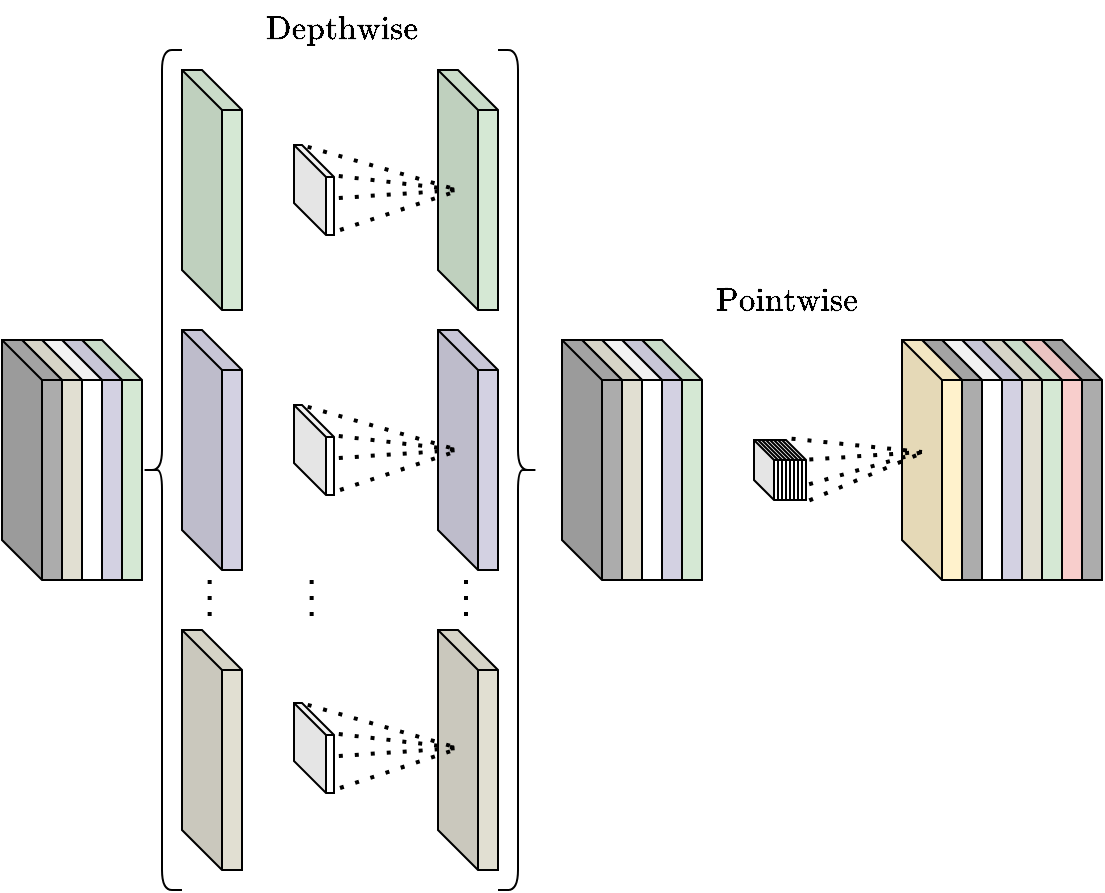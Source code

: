 <mxfile version="26.1.1">
  <diagram name="Page-1" id="ESAI7z-HyepYXW7znmA7">
    <mxGraphModel dx="1257" dy="686" grid="1" gridSize="10" guides="1" tooltips="1" connect="1" arrows="1" fold="1" page="1" pageScale="1" pageWidth="595" pageHeight="842" math="1" shadow="0">
      <root>
        <mxCell id="0" />
        <mxCell id="1" parent="0" />
        <mxCell id="pq8o-XT3RomVm82ZCN2M-4" value="" style="shape=cube;whiteSpace=wrap;html=1;boundedLbl=1;backgroundOutline=1;darkOpacity=0.05;darkOpacity2=0.1;size=20;rotation=0;fillColor=#D5E8D4;" vertex="1" parent="1">
          <mxGeometry x="50" y="180" width="30" height="120" as="geometry" />
        </mxCell>
        <mxCell id="pq8o-XT3RomVm82ZCN2M-5" value="" style="shape=cube;whiteSpace=wrap;html=1;boundedLbl=1;backgroundOutline=1;darkOpacity=0.05;darkOpacity2=0.1;size=20;rotation=0;strokeColor=#000000;fillColor=#D3D1E2;" vertex="1" parent="1">
          <mxGeometry x="40" y="180" width="30" height="120" as="geometry" />
        </mxCell>
        <mxCell id="pq8o-XT3RomVm82ZCN2M-6" value="" style="shape=cube;whiteSpace=wrap;html=1;boundedLbl=1;backgroundOutline=1;darkOpacity=0.05;darkOpacity2=0.1;size=20;rotation=0;" vertex="1" parent="1">
          <mxGeometry x="30" y="180" width="30" height="120" as="geometry" />
        </mxCell>
        <mxCell id="pq8o-XT3RomVm82ZCN2M-7" value="" style="shape=cube;whiteSpace=wrap;html=1;boundedLbl=1;backgroundOutline=1;darkOpacity=0.05;darkOpacity2=0.1;size=20;rotation=0;fillColor=#E1DFD2;" vertex="1" parent="1">
          <mxGeometry x="20" y="180" width="30" height="120" as="geometry" />
        </mxCell>
        <mxCell id="pq8o-XT3RomVm82ZCN2M-8" value="" style="shape=cube;whiteSpace=wrap;html=1;boundedLbl=1;backgroundOutline=1;darkOpacity=0.05;darkOpacity2=0.1;size=20;rotation=0;fillColor=#D5E8D4;" vertex="1" parent="1">
          <mxGeometry x="100" y="45" width="30" height="120" as="geometry" />
        </mxCell>
        <mxCell id="pq8o-XT3RomVm82ZCN2M-9" value="" style="shape=cube;whiteSpace=wrap;html=1;boundedLbl=1;backgroundOutline=1;darkOpacity=0.05;darkOpacity2=0.1;size=20;rotation=0;fillColor=#ACACAC;" vertex="1" parent="1">
          <mxGeometry x="10" y="180" width="30" height="120" as="geometry" />
        </mxCell>
        <mxCell id="pq8o-XT3RomVm82ZCN2M-10" value="" style="shape=cube;whiteSpace=wrap;html=1;boundedLbl=1;backgroundOutline=1;darkOpacity=0.05;darkOpacity2=0.1;size=20;rotation=0;fillColor=#E1DFD2;" vertex="1" parent="1">
          <mxGeometry x="100" y="325" width="30" height="120" as="geometry" />
        </mxCell>
        <mxCell id="pq8o-XT3RomVm82ZCN2M-11" value="" style="shape=cube;whiteSpace=wrap;html=1;boundedLbl=1;backgroundOutline=1;darkOpacity=0.05;darkOpacity2=0.1;size=20;rotation=0;fillColor=#D3D1E2;" vertex="1" parent="1">
          <mxGeometry x="100" y="175" width="30" height="120" as="geometry" />
        </mxCell>
        <mxCell id="pq8o-XT3RomVm82ZCN2M-12" value="" style="shape=cube;whiteSpace=wrap;html=1;boundedLbl=1;backgroundOutline=1;darkOpacity=0.05;darkOpacity2=0.1;size=16;rotation=0;shadow=0;" vertex="1" parent="1">
          <mxGeometry x="156" y="82.5" width="20" height="45" as="geometry" />
        </mxCell>
        <mxCell id="pq8o-XT3RomVm82ZCN2M-15" value="" style="shape=cube;whiteSpace=wrap;html=1;boundedLbl=1;backgroundOutline=1;darkOpacity=0.05;darkOpacity2=0.1;size=20;rotation=0;fillColor=#D5E8D4;" vertex="1" parent="1">
          <mxGeometry x="228" y="45" width="30" height="120" as="geometry" />
        </mxCell>
        <mxCell id="pq8o-XT3RomVm82ZCN2M-16" value="" style="shape=cube;whiteSpace=wrap;html=1;boundedLbl=1;backgroundOutline=1;darkOpacity=0.05;darkOpacity2=0.1;size=20;rotation=0;fillColor=#D3D1E2;" vertex="1" parent="1">
          <mxGeometry x="228" y="175" width="30" height="120" as="geometry" />
        </mxCell>
        <mxCell id="pq8o-XT3RomVm82ZCN2M-17" value="" style="shape=cube;whiteSpace=wrap;html=1;boundedLbl=1;backgroundOutline=1;darkOpacity=0.05;darkOpacity2=0.1;size=20;rotation=0;fillColor=#E1DFD2;" vertex="1" parent="1">
          <mxGeometry x="228" y="325" width="30" height="120" as="geometry" />
        </mxCell>
        <mxCell id="pq8o-XT3RomVm82ZCN2M-18" value="" style="endArrow=none;dashed=1;html=1;dashPattern=1 3;strokeWidth=2;rounded=0;entryX=0.333;entryY=0.5;entryDx=0;entryDy=0;entryPerimeter=0;exitX=1.119;exitY=0.345;exitDx=0;exitDy=0;exitPerimeter=0;" edge="1" parent="1" source="pq8o-XT3RomVm82ZCN2M-12" target="pq8o-XT3RomVm82ZCN2M-15">
          <mxGeometry width="50" height="50" relative="1" as="geometry">
            <mxPoint x="178" y="95" as="sourcePoint" />
            <mxPoint x="228" y="45" as="targetPoint" />
          </mxGeometry>
        </mxCell>
        <mxCell id="pq8o-XT3RomVm82ZCN2M-19" value="" style="endArrow=none;dashed=1;html=1;dashPattern=1 3;strokeWidth=2;rounded=0;" edge="1" parent="1">
          <mxGeometry width="50" height="50" relative="1" as="geometry">
            <mxPoint x="179" y="125" as="sourcePoint" />
            <mxPoint x="239" y="105" as="targetPoint" />
          </mxGeometry>
        </mxCell>
        <mxCell id="pq8o-XT3RomVm82ZCN2M-21" value="" style="endArrow=none;dashed=1;html=1;dashPattern=1 3;strokeWidth=2;rounded=0;exitX=0.342;exitY=0.02;exitDx=0;exitDy=0;exitPerimeter=0;" edge="1" parent="1" source="pq8o-XT3RomVm82ZCN2M-12">
          <mxGeometry width="50" height="50" relative="1" as="geometry">
            <mxPoint x="308" y="85" as="sourcePoint" />
            <mxPoint x="238" y="105" as="targetPoint" />
          </mxGeometry>
        </mxCell>
        <mxCell id="pq8o-XT3RomVm82ZCN2M-22" value="" style="endArrow=none;dashed=1;html=1;dashPattern=1 3;strokeWidth=2;rounded=0;exitX=1.121;exitY=0.589;exitDx=0;exitDy=0;exitPerimeter=0;" edge="1" parent="1" source="pq8o-XT3RomVm82ZCN2M-12">
          <mxGeometry width="50" height="50" relative="1" as="geometry">
            <mxPoint x="188" y="115" as="sourcePoint" />
            <mxPoint x="238" y="105" as="targetPoint" />
          </mxGeometry>
        </mxCell>
        <mxCell id="pq8o-XT3RomVm82ZCN2M-33" value="" style="shape=cube;whiteSpace=wrap;html=1;boundedLbl=1;backgroundOutline=1;darkOpacity=0.05;darkOpacity2=0.1;size=20;rotation=0;fillColor=#D5E8D4;" vertex="1" parent="1">
          <mxGeometry x="330" y="180" width="30" height="120" as="geometry" />
        </mxCell>
        <mxCell id="pq8o-XT3RomVm82ZCN2M-34" value="" style="shape=cube;whiteSpace=wrap;html=1;boundedLbl=1;backgroundOutline=1;darkOpacity=0.05;darkOpacity2=0.1;size=20;rotation=0;fillColor=#D3D1E2;" vertex="1" parent="1">
          <mxGeometry x="320" y="180" width="30" height="120" as="geometry" />
        </mxCell>
        <mxCell id="pq8o-XT3RomVm82ZCN2M-35" value="" style="shape=cube;whiteSpace=wrap;html=1;boundedLbl=1;backgroundOutline=1;darkOpacity=0.05;darkOpacity2=0.1;size=20;rotation=0;" vertex="1" parent="1">
          <mxGeometry x="310" y="180" width="30" height="120" as="geometry" />
        </mxCell>
        <mxCell id="pq8o-XT3RomVm82ZCN2M-36" value="" style="shape=cube;whiteSpace=wrap;html=1;boundedLbl=1;backgroundOutline=1;darkOpacity=0.05;darkOpacity2=0.1;size=20;rotation=0;fillColor=#E1DFD2;" vertex="1" parent="1">
          <mxGeometry x="300" y="180" width="30" height="120" as="geometry" />
        </mxCell>
        <mxCell id="pq8o-XT3RomVm82ZCN2M-37" value="" style="shape=cube;whiteSpace=wrap;html=1;boundedLbl=1;backgroundOutline=1;darkOpacity=0.05;darkOpacity2=0.1;size=20;rotation=0;fillColor=#ACACAC;" vertex="1" parent="1">
          <mxGeometry x="290" y="180" width="30" height="120" as="geometry" />
        </mxCell>
        <mxCell id="pq8o-XT3RomVm82ZCN2M-45" value="" style="shape=cube;whiteSpace=wrap;html=1;boundedLbl=1;backgroundOutline=1;darkOpacity=0.05;darkOpacity2=0.1;size=16;rotation=0;shadow=0;" vertex="1" parent="1">
          <mxGeometry x="156" y="212.5" width="20" height="45" as="geometry" />
        </mxCell>
        <mxCell id="pq8o-XT3RomVm82ZCN2M-46" value="" style="endArrow=none;dashed=1;html=1;dashPattern=1 3;strokeWidth=2;rounded=0;entryX=0.333;entryY=0.5;entryDx=0;entryDy=0;entryPerimeter=0;exitX=1.119;exitY=0.345;exitDx=0;exitDy=0;exitPerimeter=0;" edge="1" parent="1" source="pq8o-XT3RomVm82ZCN2M-45">
          <mxGeometry width="50" height="50" relative="1" as="geometry">
            <mxPoint x="178" y="225" as="sourcePoint" />
            <mxPoint x="238" y="235" as="targetPoint" />
          </mxGeometry>
        </mxCell>
        <mxCell id="pq8o-XT3RomVm82ZCN2M-47" value="" style="endArrow=none;dashed=1;html=1;dashPattern=1 3;strokeWidth=2;rounded=0;" edge="1" parent="1">
          <mxGeometry width="50" height="50" relative="1" as="geometry">
            <mxPoint x="179" y="255" as="sourcePoint" />
            <mxPoint x="239" y="235" as="targetPoint" />
          </mxGeometry>
        </mxCell>
        <mxCell id="pq8o-XT3RomVm82ZCN2M-48" value="" style="endArrow=none;dashed=1;html=1;dashPattern=1 3;strokeWidth=2;rounded=0;exitX=0.342;exitY=0.02;exitDx=0;exitDy=0;exitPerimeter=0;" edge="1" parent="1" source="pq8o-XT3RomVm82ZCN2M-45">
          <mxGeometry width="50" height="50" relative="1" as="geometry">
            <mxPoint x="308" y="215" as="sourcePoint" />
            <mxPoint x="238" y="235" as="targetPoint" />
          </mxGeometry>
        </mxCell>
        <mxCell id="pq8o-XT3RomVm82ZCN2M-49" value="" style="endArrow=none;dashed=1;html=1;dashPattern=1 3;strokeWidth=2;rounded=0;exitX=1.121;exitY=0.589;exitDx=0;exitDy=0;exitPerimeter=0;" edge="1" parent="1" source="pq8o-XT3RomVm82ZCN2M-45">
          <mxGeometry width="50" height="50" relative="1" as="geometry">
            <mxPoint x="188" y="245" as="sourcePoint" />
            <mxPoint x="238" y="235" as="targetPoint" />
          </mxGeometry>
        </mxCell>
        <mxCell id="pq8o-XT3RomVm82ZCN2M-50" value="" style="shape=cube;whiteSpace=wrap;html=1;boundedLbl=1;backgroundOutline=1;darkOpacity=0.05;darkOpacity2=0.1;size=16;rotation=0;shadow=0;" vertex="1" parent="1">
          <mxGeometry x="156" y="361.5" width="20" height="45" as="geometry" />
        </mxCell>
        <mxCell id="pq8o-XT3RomVm82ZCN2M-51" value="" style="endArrow=none;dashed=1;html=1;dashPattern=1 3;strokeWidth=2;rounded=0;entryX=0.333;entryY=0.5;entryDx=0;entryDy=0;entryPerimeter=0;exitX=1.119;exitY=0.345;exitDx=0;exitDy=0;exitPerimeter=0;" edge="1" parent="1" source="pq8o-XT3RomVm82ZCN2M-50">
          <mxGeometry width="50" height="50" relative="1" as="geometry">
            <mxPoint x="178" y="374" as="sourcePoint" />
            <mxPoint x="238" y="384" as="targetPoint" />
          </mxGeometry>
        </mxCell>
        <mxCell id="pq8o-XT3RomVm82ZCN2M-52" value="" style="endArrow=none;dashed=1;html=1;dashPattern=1 3;strokeWidth=2;rounded=0;" edge="1" parent="1">
          <mxGeometry width="50" height="50" relative="1" as="geometry">
            <mxPoint x="179" y="404" as="sourcePoint" />
            <mxPoint x="239" y="384" as="targetPoint" />
          </mxGeometry>
        </mxCell>
        <mxCell id="pq8o-XT3RomVm82ZCN2M-53" value="" style="endArrow=none;dashed=1;html=1;dashPattern=1 3;strokeWidth=2;rounded=0;exitX=0.342;exitY=0.02;exitDx=0;exitDy=0;exitPerimeter=0;" edge="1" parent="1" source="pq8o-XT3RomVm82ZCN2M-50">
          <mxGeometry width="50" height="50" relative="1" as="geometry">
            <mxPoint x="308" y="364" as="sourcePoint" />
            <mxPoint x="238" y="384" as="targetPoint" />
          </mxGeometry>
        </mxCell>
        <mxCell id="pq8o-XT3RomVm82ZCN2M-54" value="" style="endArrow=none;dashed=1;html=1;dashPattern=1 3;strokeWidth=2;rounded=0;exitX=1.121;exitY=0.589;exitDx=0;exitDy=0;exitPerimeter=0;" edge="1" parent="1" source="pq8o-XT3RomVm82ZCN2M-50">
          <mxGeometry width="50" height="50" relative="1" as="geometry">
            <mxPoint x="188" y="394" as="sourcePoint" />
            <mxPoint x="238" y="384" as="targetPoint" />
          </mxGeometry>
        </mxCell>
        <mxCell id="pq8o-XT3RomVm82ZCN2M-55" value="" style="shape=curlyBracket;whiteSpace=wrap;html=1;rounded=1;labelPosition=left;verticalLabelPosition=middle;align=right;verticalAlign=middle;" vertex="1" parent="1">
          <mxGeometry x="80" y="35" width="20" height="420" as="geometry" />
        </mxCell>
        <mxCell id="pq8o-XT3RomVm82ZCN2M-56" value="" style="endArrow=none;dashed=1;html=1;dashPattern=1 3;strokeWidth=2;rounded=0;" edge="1" parent="1">
          <mxGeometry width="50" height="50" relative="1" as="geometry">
            <mxPoint x="113.83" y="318" as="sourcePoint" />
            <mxPoint x="113.83" y="298" as="targetPoint" />
          </mxGeometry>
        </mxCell>
        <mxCell id="pq8o-XT3RomVm82ZCN2M-57" value="" style="endArrow=none;dashed=1;html=1;dashPattern=1 3;strokeWidth=2;rounded=0;" edge="1" parent="1">
          <mxGeometry width="50" height="50" relative="1" as="geometry">
            <mxPoint x="164.83" y="318" as="sourcePoint" />
            <mxPoint x="164.83" y="298" as="targetPoint" />
          </mxGeometry>
        </mxCell>
        <mxCell id="pq8o-XT3RomVm82ZCN2M-58" value="" style="endArrow=none;dashed=1;html=1;dashPattern=1 3;strokeWidth=2;rounded=0;" edge="1" parent="1">
          <mxGeometry width="50" height="50" relative="1" as="geometry">
            <mxPoint x="242" y="318" as="sourcePoint" />
            <mxPoint x="242" y="298" as="targetPoint" />
          </mxGeometry>
        </mxCell>
        <mxCell id="pq8o-XT3RomVm82ZCN2M-59" value="" style="shape=curlyBracket;whiteSpace=wrap;html=1;rounded=1;flipH=1;labelPosition=right;verticalLabelPosition=middle;align=left;verticalAlign=middle;" vertex="1" parent="1">
          <mxGeometry x="258" y="35" width="20" height="420" as="geometry" />
        </mxCell>
        <mxCell id="pq8o-XT3RomVm82ZCN2M-63" value="" style="shape=cube;whiteSpace=wrap;html=1;boundedLbl=1;backgroundOutline=1;darkOpacity=0.05;darkOpacity2=0.1;size=10;rotation=0;shadow=0;" vertex="1" parent="1">
          <mxGeometry x="392" y="230" width="20" height="30" as="geometry" />
        </mxCell>
        <mxCell id="pq8o-XT3RomVm82ZCN2M-64" value="" style="shape=cube;whiteSpace=wrap;html=1;boundedLbl=1;backgroundOutline=1;darkOpacity=0.05;darkOpacity2=0.1;size=10;rotation=0;shadow=0;" vertex="1" parent="1">
          <mxGeometry x="390" y="230" width="20" height="30" as="geometry" />
        </mxCell>
        <mxCell id="pq8o-XT3RomVm82ZCN2M-65" value="" style="shape=cube;whiteSpace=wrap;html=1;boundedLbl=1;backgroundOutline=1;darkOpacity=0.05;darkOpacity2=0.1;size=10;rotation=0;shadow=0;" vertex="1" parent="1">
          <mxGeometry x="388" y="230" width="20" height="30" as="geometry" />
        </mxCell>
        <mxCell id="pq8o-XT3RomVm82ZCN2M-66" value="" style="shape=cube;whiteSpace=wrap;html=1;boundedLbl=1;backgroundOutline=1;darkOpacity=0.05;darkOpacity2=0.1;size=10;rotation=0;shadow=0;" vertex="1" parent="1">
          <mxGeometry x="386" y="230" width="20" height="30" as="geometry" />
        </mxCell>
        <mxCell id="pq8o-XT3RomVm82ZCN2M-68" value="" style="endArrow=none;html=1;rounded=0;entryX=0;entryY=0;entryDx=5;entryDy=0;entryPerimeter=0;exitX=0;exitY=0;exitDx=15;exitDy=30.0;exitPerimeter=0;" edge="1" parent="1">
          <mxGeometry width="50" height="50" relative="1" as="geometry">
            <mxPoint x="402" y="260.0" as="sourcePoint" />
            <mxPoint x="392" y="230" as="targetPoint" />
            <Array as="points">
              <mxPoint x="402" y="240" />
            </Array>
          </mxGeometry>
        </mxCell>
        <mxCell id="pq8o-XT3RomVm82ZCN2M-69" value="" style="endArrow=none;html=1;rounded=0;entryX=0;entryY=0;entryDx=5;entryDy=0;entryPerimeter=0;exitX=0;exitY=0;exitDx=15;exitDy=30.0;exitPerimeter=0;" edge="1" parent="1">
          <mxGeometry width="50" height="50" relative="1" as="geometry">
            <mxPoint x="404" y="260.0" as="sourcePoint" />
            <mxPoint x="394" y="230" as="targetPoint" />
            <Array as="points">
              <mxPoint x="404" y="240" />
            </Array>
          </mxGeometry>
        </mxCell>
        <mxCell id="pq8o-XT3RomVm82ZCN2M-70" value="" style="endArrow=none;html=1;rounded=0;entryX=0;entryY=0;entryDx=5;entryDy=0;entryPerimeter=0;exitX=0;exitY=0;exitDx=15;exitDy=30.0;exitPerimeter=0;" edge="1" parent="1">
          <mxGeometry width="50" height="50" relative="1" as="geometry">
            <mxPoint x="400" y="260.0" as="sourcePoint" />
            <mxPoint x="390" y="230" as="targetPoint" />
            <Array as="points">
              <mxPoint x="400" y="240" />
            </Array>
          </mxGeometry>
        </mxCell>
        <mxCell id="pq8o-XT3RomVm82ZCN2M-71" value="" style="endArrow=none;html=1;rounded=0;entryX=0;entryY=0;entryDx=5;entryDy=0;entryPerimeter=0;exitX=0;exitY=0;exitDx=15;exitDy=30.0;exitPerimeter=0;" edge="1" parent="1">
          <mxGeometry width="50" height="50" relative="1" as="geometry">
            <mxPoint x="398" y="260.0" as="sourcePoint" />
            <mxPoint x="388" y="230" as="targetPoint" />
            <Array as="points">
              <mxPoint x="398" y="240" />
            </Array>
          </mxGeometry>
        </mxCell>
        <mxCell id="pq8o-XT3RomVm82ZCN2M-72" value="" style="shape=cube;whiteSpace=wrap;html=1;boundedLbl=1;backgroundOutline=1;darkOpacity=0.05;darkOpacity2=0.1;size=20;rotation=0;fillColor=#ACACAC;" vertex="1" parent="1">
          <mxGeometry x="530" y="180" width="30" height="120" as="geometry" />
        </mxCell>
        <mxCell id="pq8o-XT3RomVm82ZCN2M-73" value="" style="shape=cube;whiteSpace=wrap;html=1;boundedLbl=1;backgroundOutline=1;darkOpacity=0.05;darkOpacity2=0.1;size=20;rotation=0;fillColor=#F8CECC;" vertex="1" parent="1">
          <mxGeometry x="520" y="180" width="30" height="120" as="geometry" />
        </mxCell>
        <mxCell id="pq8o-XT3RomVm82ZCN2M-74" value="" style="shape=cube;whiteSpace=wrap;html=1;boundedLbl=1;backgroundOutline=1;darkOpacity=0.05;darkOpacity2=0.1;size=20;rotation=0;fillColor=#D5E8D4;" vertex="1" parent="1">
          <mxGeometry x="510" y="180" width="30" height="120" as="geometry" />
        </mxCell>
        <mxCell id="pq8o-XT3RomVm82ZCN2M-75" value="" style="shape=cube;whiteSpace=wrap;html=1;boundedLbl=1;backgroundOutline=1;darkOpacity=0.05;darkOpacity2=0.1;size=20;rotation=0;fillColor=#E1DFD2;" vertex="1" parent="1">
          <mxGeometry x="500" y="180" width="30" height="120" as="geometry" />
        </mxCell>
        <mxCell id="pq8o-XT3RomVm82ZCN2M-76" value="" style="shape=cube;whiteSpace=wrap;html=1;boundedLbl=1;backgroundOutline=1;darkOpacity=0.05;darkOpacity2=0.1;size=20;rotation=0;fillColor=#D3D1E2;" vertex="1" parent="1">
          <mxGeometry x="490" y="180" width="30" height="120" as="geometry" />
        </mxCell>
        <mxCell id="pq8o-XT3RomVm82ZCN2M-77" value="" style="shape=cube;whiteSpace=wrap;html=1;boundedLbl=1;backgroundOutline=1;darkOpacity=0.05;darkOpacity2=0.1;size=20;rotation=0;" vertex="1" parent="1">
          <mxGeometry x="480" y="180" width="30" height="120" as="geometry" />
        </mxCell>
        <mxCell id="pq8o-XT3RomVm82ZCN2M-78" value="" style="shape=cube;whiteSpace=wrap;html=1;boundedLbl=1;backgroundOutline=1;darkOpacity=0.05;darkOpacity2=0.1;size=20;rotation=0;fillColor=#ACACAC;" vertex="1" parent="1">
          <mxGeometry x="470" y="180" width="30" height="120" as="geometry" />
        </mxCell>
        <mxCell id="pq8o-XT3RomVm82ZCN2M-79" value="" style="shape=cube;whiteSpace=wrap;html=1;boundedLbl=1;backgroundOutline=1;darkOpacity=0.05;darkOpacity2=0.1;size=20;rotation=0;fillColor=#FFF2CC;" vertex="1" parent="1">
          <mxGeometry x="460" y="180" width="30" height="120" as="geometry" />
        </mxCell>
        <mxCell id="pq8o-XT3RomVm82ZCN2M-81" value="" style="endArrow=none;dashed=1;html=1;dashPattern=1 3;strokeWidth=2;rounded=0;entryX=0.333;entryY=0.5;entryDx=0;entryDy=0;entryPerimeter=0;exitX=1.133;exitY=0.326;exitDx=0;exitDy=0;exitPerimeter=0;" edge="1" parent="1">
          <mxGeometry width="50" height="50" relative="1" as="geometry">
            <mxPoint x="413.66" y="239.78" as="sourcePoint" />
            <mxPoint x="470" y="236" as="targetPoint" />
          </mxGeometry>
        </mxCell>
        <mxCell id="pq8o-XT3RomVm82ZCN2M-82" value="" style="endArrow=none;dashed=1;html=1;dashPattern=1 3;strokeWidth=2;rounded=0;exitX=1.133;exitY=1.007;exitDx=0;exitDy=0;exitPerimeter=0;" edge="1" parent="1">
          <mxGeometry width="50" height="50" relative="1" as="geometry">
            <mxPoint x="413.66" y="260.21" as="sourcePoint" />
            <mxPoint x="471" y="236" as="targetPoint" />
          </mxGeometry>
        </mxCell>
        <mxCell id="pq8o-XT3RomVm82ZCN2M-83" value="" style="endArrow=none;dashed=1;html=1;dashPattern=1 3;strokeWidth=2;rounded=0;exitX=0.589;exitY=-0.022;exitDx=0;exitDy=0;exitPerimeter=0;" edge="1" parent="1">
          <mxGeometry width="50" height="50" relative="1" as="geometry">
            <mxPoint x="404.78" y="229.34" as="sourcePoint" />
            <mxPoint x="470" y="236" as="targetPoint" />
          </mxGeometry>
        </mxCell>
        <mxCell id="pq8o-XT3RomVm82ZCN2M-84" value="" style="endArrow=none;dashed=1;html=1;dashPattern=1 3;strokeWidth=2;rounded=0;exitX=1.128;exitY=0.737;exitDx=0;exitDy=0;exitPerimeter=0;" edge="1" parent="1">
          <mxGeometry width="50" height="50" relative="1" as="geometry">
            <mxPoint x="413.56" y="252.11" as="sourcePoint" />
            <mxPoint x="470" y="236" as="targetPoint" />
          </mxGeometry>
        </mxCell>
        <mxCell id="pq8o-XT3RomVm82ZCN2M-85" value="&lt;font style=&quot;font-size: 14px;&quot;&gt;$$\text{Depthwise}$$&lt;/font&gt;" style="text;html=1;align=center;verticalAlign=middle;whiteSpace=wrap;rounded=0;" vertex="1" parent="1">
          <mxGeometry x="150" y="10" width="60" height="30" as="geometry" />
        </mxCell>
        <mxCell id="pq8o-XT3RomVm82ZCN2M-86" value="&lt;font style=&quot;font-size: 14px;&quot;&gt;$$\text{Pointwise}$$&lt;/font&gt;" style="text;html=1;align=center;verticalAlign=middle;whiteSpace=wrap;rounded=0;" vertex="1" parent="1">
          <mxGeometry x="372" y="145" width="60" height="30" as="geometry" />
        </mxCell>
      </root>
    </mxGraphModel>
  </diagram>
</mxfile>
